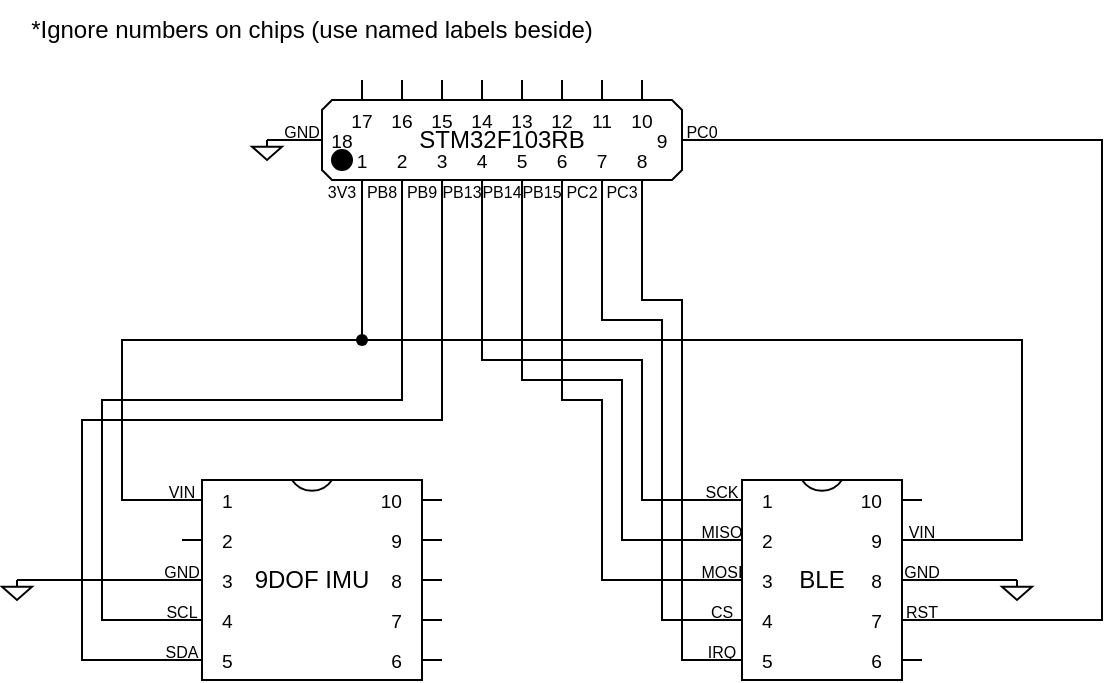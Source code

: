 <mxfile version="26.2.12">
  <diagram name="Page-1" id="z9KPb89tAbhJvXZ32Mlq">
    <mxGraphModel dx="985" dy="518" grid="1" gridSize="10" guides="1" tooltips="1" connect="1" arrows="1" fold="1" page="1" pageScale="1" pageWidth="850" pageHeight="1100" math="0" shadow="0">
      <root>
        <mxCell id="0" />
        <mxCell id="1" parent="0" />
        <mxCell id="2al-Sy-sO0h9zrVCZjNW-2" value="STM32F103RB" style="shadow=0;dashed=0;align=center;html=1;strokeWidth=1;shape=mxgraph.electrical.logic_gates.qfp_ic;whiteSpace=wrap;labelNames=a,b,c,d,e,f,g,h,i,j,k,l,m,n,o,p,q,r,s,t,u,v,w,x,y,z,a1,b1,c1,d1,e1,f1,g1,h1,i1,j1,k1,l1,m1,n1;" vertex="1" parent="1">
          <mxGeometry x="350" y="110" width="200" height="60" as="geometry" />
        </mxCell>
        <mxCell id="2al-Sy-sO0h9zrVCZjNW-3" value="BLE" style="shadow=0;dashed=0;align=center;html=1;strokeWidth=1;shape=mxgraph.electrical.logic_gates.dual_inline_ic;labelNames=a,b,c,d,e,f,g,h,i,j,k,l,m,n,o,p,q,r,s,t;whiteSpace=wrap;" vertex="1" parent="1">
          <mxGeometry x="560" y="310" width="100" height="100" as="geometry" />
        </mxCell>
        <mxCell id="2al-Sy-sO0h9zrVCZjNW-4" value="&lt;div&gt;9DOF IMU&lt;/div&gt;" style="shadow=0;dashed=0;align=center;html=1;strokeWidth=1;shape=mxgraph.electrical.logic_gates.dual_inline_ic;labelNames=a,b,c,d,e,f,g,h,i,j,k,l,m,n,o,p,q,r,s,t;whiteSpace=wrap;" vertex="1" parent="1">
          <mxGeometry x="290" y="310" width="130" height="100" as="geometry" />
        </mxCell>
        <mxCell id="2al-Sy-sO0h9zrVCZjNW-6" value="" style="endArrow=none;html=1;rounded=0;entryX=0;entryY=1;entryDx=30;entryDy=0;entryPerimeter=0;exitX=1;exitY=0;exitDx=0;exitDy=30;exitPerimeter=0;" edge="1" parent="1" source="2al-Sy-sO0h9zrVCZjNW-3" target="2al-Sy-sO0h9zrVCZjNW-2">
          <mxGeometry width="50" height="50" relative="1" as="geometry">
            <mxPoint x="500" y="340" as="sourcePoint" />
            <mxPoint x="360" y="190" as="targetPoint" />
            <Array as="points">
              <mxPoint x="710" y="340" />
              <mxPoint x="710" y="240" />
              <mxPoint x="460" y="240" />
              <mxPoint x="380" y="240" />
            </Array>
          </mxGeometry>
        </mxCell>
        <mxCell id="2al-Sy-sO0h9zrVCZjNW-7" value="" style="pointerEvents=1;verticalLabelPosition=bottom;shadow=0;dashed=0;align=center;html=1;verticalAlign=top;shape=mxgraph.electrical.signal_sources.signal_ground;" vertex="1" parent="1">
          <mxGeometry x="700" y="360" width="15" height="10" as="geometry" />
        </mxCell>
        <mxCell id="2al-Sy-sO0h9zrVCZjNW-9" value="" style="endArrow=none;html=1;rounded=0;exitX=1;exitY=0;exitDx=0;exitDy=50;exitPerimeter=0;entryX=0.5;entryY=0;entryDx=0;entryDy=0;entryPerimeter=0;" edge="1" parent="1" source="2al-Sy-sO0h9zrVCZjNW-3" target="2al-Sy-sO0h9zrVCZjNW-7">
          <mxGeometry width="50" height="50" relative="1" as="geometry">
            <mxPoint x="460" y="510" as="sourcePoint" />
            <mxPoint x="710" y="420" as="targetPoint" />
            <Array as="points" />
          </mxGeometry>
        </mxCell>
        <mxCell id="2al-Sy-sO0h9zrVCZjNW-10" value="&lt;font style=&quot;font-size: 8px;&quot;&gt;VIN&lt;/font&gt;" style="text;html=1;align=center;verticalAlign=middle;whiteSpace=wrap;rounded=0;" vertex="1" parent="1">
          <mxGeometry x="630" y="320" width="60" height="30" as="geometry" />
        </mxCell>
        <mxCell id="2al-Sy-sO0h9zrVCZjNW-13" value="&lt;font style=&quot;font-size: 8px;&quot;&gt;GND&lt;/font&gt;" style="text;html=1;align=center;verticalAlign=middle;whiteSpace=wrap;rounded=0;" vertex="1" parent="1">
          <mxGeometry x="630" y="340" width="60" height="30" as="geometry" />
        </mxCell>
        <mxCell id="2al-Sy-sO0h9zrVCZjNW-15" value="" style="endArrow=none;html=1;rounded=0;entryX=0;entryY=1;entryDx=90;entryDy=0;entryPerimeter=0;exitX=0;exitY=0;exitDx=0;exitDy=10;exitPerimeter=0;" edge="1" parent="1" source="2al-Sy-sO0h9zrVCZjNW-3" target="2al-Sy-sO0h9zrVCZjNW-2">
          <mxGeometry width="50" height="50" relative="1" as="geometry">
            <mxPoint x="440" y="250" as="sourcePoint" />
            <mxPoint x="520" y="270" as="targetPoint" />
            <Array as="points">
              <mxPoint x="520" y="320" />
              <mxPoint x="520" y="250" />
              <mxPoint x="440" y="250" />
            </Array>
          </mxGeometry>
        </mxCell>
        <mxCell id="2al-Sy-sO0h9zrVCZjNW-16" value="" style="endArrow=none;html=1;rounded=0;entryX=0;entryY=1;entryDx=110;entryDy=0;entryPerimeter=0;exitX=0;exitY=0;exitDx=0;exitDy=30;exitPerimeter=0;" edge="1" parent="1" source="2al-Sy-sO0h9zrVCZjNW-3" target="2al-Sy-sO0h9zrVCZjNW-2">
          <mxGeometry width="50" height="50" relative="1" as="geometry">
            <mxPoint x="470" y="400" as="sourcePoint" />
            <mxPoint x="470" y="190" as="targetPoint" />
            <Array as="points">
              <mxPoint x="510" y="340" />
              <mxPoint x="510" y="260" />
              <mxPoint x="460" y="260" />
            </Array>
          </mxGeometry>
        </mxCell>
        <mxCell id="2al-Sy-sO0h9zrVCZjNW-17" value="" style="endArrow=none;html=1;rounded=0;entryX=0;entryY=1;entryDx=130;entryDy=0;entryPerimeter=0;exitX=0;exitY=0;exitDx=0;exitDy=50;exitPerimeter=0;" edge="1" parent="1" source="2al-Sy-sO0h9zrVCZjNW-3" target="2al-Sy-sO0h9zrVCZjNW-2">
          <mxGeometry width="50" height="50" relative="1" as="geometry">
            <mxPoint x="480" y="470" as="sourcePoint" />
            <mxPoint x="530" y="420" as="targetPoint" />
            <Array as="points">
              <mxPoint x="500" y="360" />
              <mxPoint x="500" y="270" />
              <mxPoint x="480" y="270" />
            </Array>
          </mxGeometry>
        </mxCell>
        <mxCell id="2al-Sy-sO0h9zrVCZjNW-18" value="" style="endArrow=none;html=1;rounded=0;entryX=0;entryY=1;entryDx=150;entryDy=0;entryPerimeter=0;exitX=0;exitY=0;exitDx=0;exitDy=70;exitPerimeter=0;" edge="1" parent="1" source="2al-Sy-sO0h9zrVCZjNW-3" target="2al-Sy-sO0h9zrVCZjNW-2">
          <mxGeometry width="50" height="50" relative="1" as="geometry">
            <mxPoint x="470" y="450" as="sourcePoint" />
            <mxPoint x="520" y="400" as="targetPoint" />
            <Array as="points">
              <mxPoint x="530" y="380" />
              <mxPoint x="530" y="230" />
              <mxPoint x="500" y="230" />
            </Array>
          </mxGeometry>
        </mxCell>
        <mxCell id="2al-Sy-sO0h9zrVCZjNW-19" value="" style="endArrow=none;html=1;rounded=0;entryX=0;entryY=1;entryDx=170;entryDy=0;entryPerimeter=0;exitX=0;exitY=0;exitDx=0;exitDy=90;exitPerimeter=0;" edge="1" parent="1" source="2al-Sy-sO0h9zrVCZjNW-3" target="2al-Sy-sO0h9zrVCZjNW-2">
          <mxGeometry width="50" height="50" relative="1" as="geometry">
            <mxPoint x="530" y="480" as="sourcePoint" />
            <mxPoint x="580" y="430" as="targetPoint" />
            <Array as="points">
              <mxPoint x="540" y="400" />
              <mxPoint x="540" y="220" />
              <mxPoint x="520" y="220" />
            </Array>
          </mxGeometry>
        </mxCell>
        <mxCell id="2al-Sy-sO0h9zrVCZjNW-20" value="" style="endArrow=none;html=1;rounded=0;exitX=1;exitY=0;exitDx=0;exitDy=70;exitPerimeter=0;entryX=1;entryY=0;entryDx=0;entryDy=30;entryPerimeter=0;" edge="1" parent="1" source="2al-Sy-sO0h9zrVCZjNW-3" target="2al-Sy-sO0h9zrVCZjNW-2">
          <mxGeometry width="50" height="50" relative="1" as="geometry">
            <mxPoint x="710" y="440" as="sourcePoint" />
            <mxPoint x="760" y="390" as="targetPoint" />
            <Array as="points">
              <mxPoint x="750" y="380" />
              <mxPoint x="750" y="140" />
            </Array>
          </mxGeometry>
        </mxCell>
        <mxCell id="2al-Sy-sO0h9zrVCZjNW-21" value="&lt;font style=&quot;font-size: 8px;&quot;&gt;RST&lt;/font&gt;" style="text;html=1;align=center;verticalAlign=middle;whiteSpace=wrap;rounded=0;" vertex="1" parent="1">
          <mxGeometry x="630" y="360" width="60" height="30" as="geometry" />
        </mxCell>
        <mxCell id="2al-Sy-sO0h9zrVCZjNW-22" value="&lt;font style=&quot;font-size: 8px;&quot;&gt;SCK&lt;/font&gt;" style="text;html=1;align=center;verticalAlign=middle;whiteSpace=wrap;rounded=0;" vertex="1" parent="1">
          <mxGeometry x="530" y="300" width="60" height="30" as="geometry" />
        </mxCell>
        <mxCell id="2al-Sy-sO0h9zrVCZjNW-23" value="&lt;font style=&quot;font-size: 8px;&quot;&gt;MISO&lt;/font&gt;" style="text;html=1;align=center;verticalAlign=middle;whiteSpace=wrap;rounded=0;" vertex="1" parent="1">
          <mxGeometry x="530" y="320" width="60" height="30" as="geometry" />
        </mxCell>
        <mxCell id="2al-Sy-sO0h9zrVCZjNW-24" value="&lt;font style=&quot;font-size: 8px;&quot;&gt;MOSI&lt;/font&gt;" style="text;html=1;align=center;verticalAlign=middle;whiteSpace=wrap;rounded=0;" vertex="1" parent="1">
          <mxGeometry x="530" y="340" width="60" height="30" as="geometry" />
        </mxCell>
        <mxCell id="2al-Sy-sO0h9zrVCZjNW-25" value="&lt;font style=&quot;font-size: 8px;&quot;&gt;CS&lt;/font&gt;" style="text;html=1;align=center;verticalAlign=middle;whiteSpace=wrap;rounded=0;" vertex="1" parent="1">
          <mxGeometry x="530" y="360" width="60" height="30" as="geometry" />
        </mxCell>
        <mxCell id="2al-Sy-sO0h9zrVCZjNW-26" value="&lt;font style=&quot;font-size: 8px;&quot;&gt;IRQ&lt;/font&gt;" style="text;html=1;align=center;verticalAlign=middle;whiteSpace=wrap;rounded=0;" vertex="1" parent="1">
          <mxGeometry x="530" y="380" width="60" height="30" as="geometry" />
        </mxCell>
        <mxCell id="2al-Sy-sO0h9zrVCZjNW-27" value="" style="endArrow=none;html=1;rounded=0;exitX=0;exitY=0;exitDx=0;exitDy=10;exitPerimeter=0;" edge="1" parent="1" source="2al-Sy-sO0h9zrVCZjNW-4" target="2al-Sy-sO0h9zrVCZjNW-28">
          <mxGeometry width="50" height="50" relative="1" as="geometry">
            <mxPoint x="280" y="290" as="sourcePoint" />
            <mxPoint x="380" y="240" as="targetPoint" />
            <Array as="points">
              <mxPoint x="260" y="320" />
              <mxPoint x="260" y="240" />
            </Array>
          </mxGeometry>
        </mxCell>
        <mxCell id="2al-Sy-sO0h9zrVCZjNW-28" value="" style="shape=waypoint;sketch=0;fillStyle=solid;size=6;pointerEvents=1;points=[];fillColor=none;resizable=0;rotatable=0;perimeter=centerPerimeter;snapToPoint=1;" vertex="1" parent="1">
          <mxGeometry x="370" y="230" width="20" height="20" as="geometry" />
        </mxCell>
        <mxCell id="2al-Sy-sO0h9zrVCZjNW-29" value="" style="endArrow=none;html=1;rounded=0;exitX=0.5;exitY=0;exitDx=0;exitDy=0;exitPerimeter=0;" edge="1" parent="1" source="2al-Sy-sO0h9zrVCZjNW-30">
          <mxGeometry width="50" height="50" relative="1" as="geometry">
            <mxPoint x="200" y="360" as="sourcePoint" />
            <mxPoint x="290" y="360" as="targetPoint" />
          </mxGeometry>
        </mxCell>
        <mxCell id="2al-Sy-sO0h9zrVCZjNW-30" value="" style="pointerEvents=1;verticalLabelPosition=bottom;shadow=0;dashed=0;align=center;html=1;verticalAlign=top;shape=mxgraph.electrical.signal_sources.signal_ground;" vertex="1" parent="1">
          <mxGeometry x="200" y="360" width="15" height="10" as="geometry" />
        </mxCell>
        <mxCell id="2al-Sy-sO0h9zrVCZjNW-31" value="" style="endArrow=none;html=1;rounded=0;entryX=0;entryY=1;entryDx=50;entryDy=0;entryPerimeter=0;exitX=0;exitY=0;exitDx=0;exitDy=70;exitPerimeter=0;" edge="1" parent="1" source="2al-Sy-sO0h9zrVCZjNW-4" target="2al-Sy-sO0h9zrVCZjNW-2">
          <mxGeometry width="50" height="50" relative="1" as="geometry">
            <mxPoint x="290" y="300" as="sourcePoint" />
            <mxPoint x="340" y="250" as="targetPoint" />
            <Array as="points">
              <mxPoint x="250" y="380" />
              <mxPoint x="250" y="270" />
              <mxPoint x="400" y="270" />
            </Array>
          </mxGeometry>
        </mxCell>
        <mxCell id="2al-Sy-sO0h9zrVCZjNW-32" value="" style="endArrow=none;html=1;rounded=0;entryX=0;entryY=1;entryDx=70;entryDy=0;entryPerimeter=0;exitX=0;exitY=0;exitDx=0;exitDy=90;exitPerimeter=0;" edge="1" parent="1" source="2al-Sy-sO0h9zrVCZjNW-4" target="2al-Sy-sO0h9zrVCZjNW-2">
          <mxGeometry width="50" height="50" relative="1" as="geometry">
            <mxPoint x="130" y="470" as="sourcePoint" />
            <mxPoint x="180" y="420" as="targetPoint" />
            <Array as="points">
              <mxPoint x="240" y="400" />
              <mxPoint x="240" y="280" />
              <mxPoint x="420" y="280" />
            </Array>
          </mxGeometry>
        </mxCell>
        <mxCell id="2al-Sy-sO0h9zrVCZjNW-33" value="&lt;font style=&quot;font-size: 8px;&quot;&gt;VIN&lt;/font&gt;" style="text;html=1;align=center;verticalAlign=middle;whiteSpace=wrap;rounded=0;" vertex="1" parent="1">
          <mxGeometry x="260" y="300" width="60" height="30" as="geometry" />
        </mxCell>
        <mxCell id="2al-Sy-sO0h9zrVCZjNW-34" value="&lt;font style=&quot;font-size: 8px;&quot;&gt;GND&lt;/font&gt;" style="text;html=1;align=center;verticalAlign=middle;whiteSpace=wrap;rounded=0;" vertex="1" parent="1">
          <mxGeometry x="260" y="340" width="60" height="30" as="geometry" />
        </mxCell>
        <mxCell id="2al-Sy-sO0h9zrVCZjNW-35" value="&lt;font style=&quot;font-size: 8px;&quot;&gt;SCL&lt;/font&gt;" style="text;html=1;align=center;verticalAlign=middle;whiteSpace=wrap;rounded=0;" vertex="1" parent="1">
          <mxGeometry x="260" y="360" width="60" height="30" as="geometry" />
        </mxCell>
        <mxCell id="2al-Sy-sO0h9zrVCZjNW-36" value="&lt;font style=&quot;font-size: 8px;&quot;&gt;SDA&lt;/font&gt;" style="text;html=1;align=center;verticalAlign=middle;whiteSpace=wrap;rounded=0;" vertex="1" parent="1">
          <mxGeometry x="260" y="380" width="60" height="30" as="geometry" />
        </mxCell>
        <mxCell id="2al-Sy-sO0h9zrVCZjNW-37" value="*Ignore numbers on chips (use named labels beside)" style="text;html=1;align=center;verticalAlign=middle;whiteSpace=wrap;rounded=0;" vertex="1" parent="1">
          <mxGeometry x="210" y="70" width="290" height="30" as="geometry" />
        </mxCell>
        <mxCell id="2al-Sy-sO0h9zrVCZjNW-38" value="&lt;font style=&quot;font-size: 8px;&quot;&gt;3V3&lt;/font&gt;" style="text;html=1;align=center;verticalAlign=middle;whiteSpace=wrap;rounded=0;" vertex="1" parent="1">
          <mxGeometry x="340" y="150" width="60" height="30" as="geometry" />
        </mxCell>
        <mxCell id="2al-Sy-sO0h9zrVCZjNW-39" value="&lt;font style=&quot;font-size: 8px;&quot;&gt;GND&lt;/font&gt;" style="text;html=1;align=center;verticalAlign=middle;whiteSpace=wrap;rounded=0;" vertex="1" parent="1">
          <mxGeometry x="320" y="120" width="60" height="30" as="geometry" />
        </mxCell>
        <mxCell id="2al-Sy-sO0h9zrVCZjNW-40" value="" style="pointerEvents=1;verticalLabelPosition=bottom;shadow=0;dashed=0;align=center;html=1;verticalAlign=top;shape=mxgraph.electrical.signal_sources.signal_ground;" vertex="1" parent="1">
          <mxGeometry x="325" y="140" width="15" height="10" as="geometry" />
        </mxCell>
        <mxCell id="2al-Sy-sO0h9zrVCZjNW-41" value="" style="endArrow=none;html=1;rounded=0;entryX=0;entryY=0;entryDx=0;entryDy=30;entryPerimeter=0;exitX=0.5;exitY=0;exitDx=0;exitDy=0;exitPerimeter=0;" edge="1" parent="1" source="2al-Sy-sO0h9zrVCZjNW-40" target="2al-Sy-sO0h9zrVCZjNW-2">
          <mxGeometry width="50" height="50" relative="1" as="geometry">
            <mxPoint x="290" y="220" as="sourcePoint" />
            <mxPoint x="340" y="170" as="targetPoint" />
          </mxGeometry>
        </mxCell>
        <mxCell id="2al-Sy-sO0h9zrVCZjNW-42" value="&lt;font style=&quot;font-size: 8px;&quot;&gt;PB8&lt;/font&gt;" style="text;html=1;align=center;verticalAlign=middle;whiteSpace=wrap;rounded=0;" vertex="1" parent="1">
          <mxGeometry x="360" y="150" width="60" height="30" as="geometry" />
        </mxCell>
        <mxCell id="2al-Sy-sO0h9zrVCZjNW-43" value="&lt;font style=&quot;font-size: 8px;&quot;&gt;PB9&lt;/font&gt;" style="text;html=1;align=center;verticalAlign=middle;whiteSpace=wrap;rounded=0;" vertex="1" parent="1">
          <mxGeometry x="380" y="150" width="60" height="30" as="geometry" />
        </mxCell>
        <mxCell id="2al-Sy-sO0h9zrVCZjNW-45" value="&lt;font style=&quot;font-size: 8px;&quot;&gt;PB13&lt;/font&gt;" style="text;html=1;align=center;verticalAlign=middle;whiteSpace=wrap;rounded=0;" vertex="1" parent="1">
          <mxGeometry x="400" y="150" width="60" height="30" as="geometry" />
        </mxCell>
        <mxCell id="2al-Sy-sO0h9zrVCZjNW-46" value="&lt;font style=&quot;font-size: 8px;&quot;&gt;PB14&lt;/font&gt;" style="text;html=1;align=center;verticalAlign=middle;whiteSpace=wrap;rounded=0;" vertex="1" parent="1">
          <mxGeometry x="420" y="150" width="60" height="30" as="geometry" />
        </mxCell>
        <mxCell id="2al-Sy-sO0h9zrVCZjNW-47" value="&lt;font style=&quot;font-size: 8px;&quot;&gt;PB15&lt;/font&gt;" style="text;html=1;align=center;verticalAlign=middle;whiteSpace=wrap;rounded=0;" vertex="1" parent="1">
          <mxGeometry x="440" y="150" width="60" height="30" as="geometry" />
        </mxCell>
        <mxCell id="2al-Sy-sO0h9zrVCZjNW-48" value="&lt;div&gt;&lt;font style=&quot;font-size: 8px;&quot;&gt;PC2&lt;/font&gt;&lt;/div&gt;" style="text;html=1;align=center;verticalAlign=middle;whiteSpace=wrap;rounded=0;" vertex="1" parent="1">
          <mxGeometry x="460" y="150" width="60" height="30" as="geometry" />
        </mxCell>
        <mxCell id="2al-Sy-sO0h9zrVCZjNW-49" value="&lt;div&gt;&lt;font style=&quot;font-size: 8px;&quot;&gt;PC3&lt;/font&gt;&lt;/div&gt;" style="text;html=1;align=center;verticalAlign=middle;whiteSpace=wrap;rounded=0;" vertex="1" parent="1">
          <mxGeometry x="480" y="150" width="60" height="30" as="geometry" />
        </mxCell>
        <mxCell id="2al-Sy-sO0h9zrVCZjNW-50" value="&lt;div&gt;&lt;font style=&quot;font-size: 8px;&quot;&gt;PC0&lt;/font&gt;&lt;/div&gt;" style="text;html=1;align=center;verticalAlign=middle;whiteSpace=wrap;rounded=0;" vertex="1" parent="1">
          <mxGeometry x="520" y="120" width="60" height="30" as="geometry" />
        </mxCell>
      </root>
    </mxGraphModel>
  </diagram>
</mxfile>
